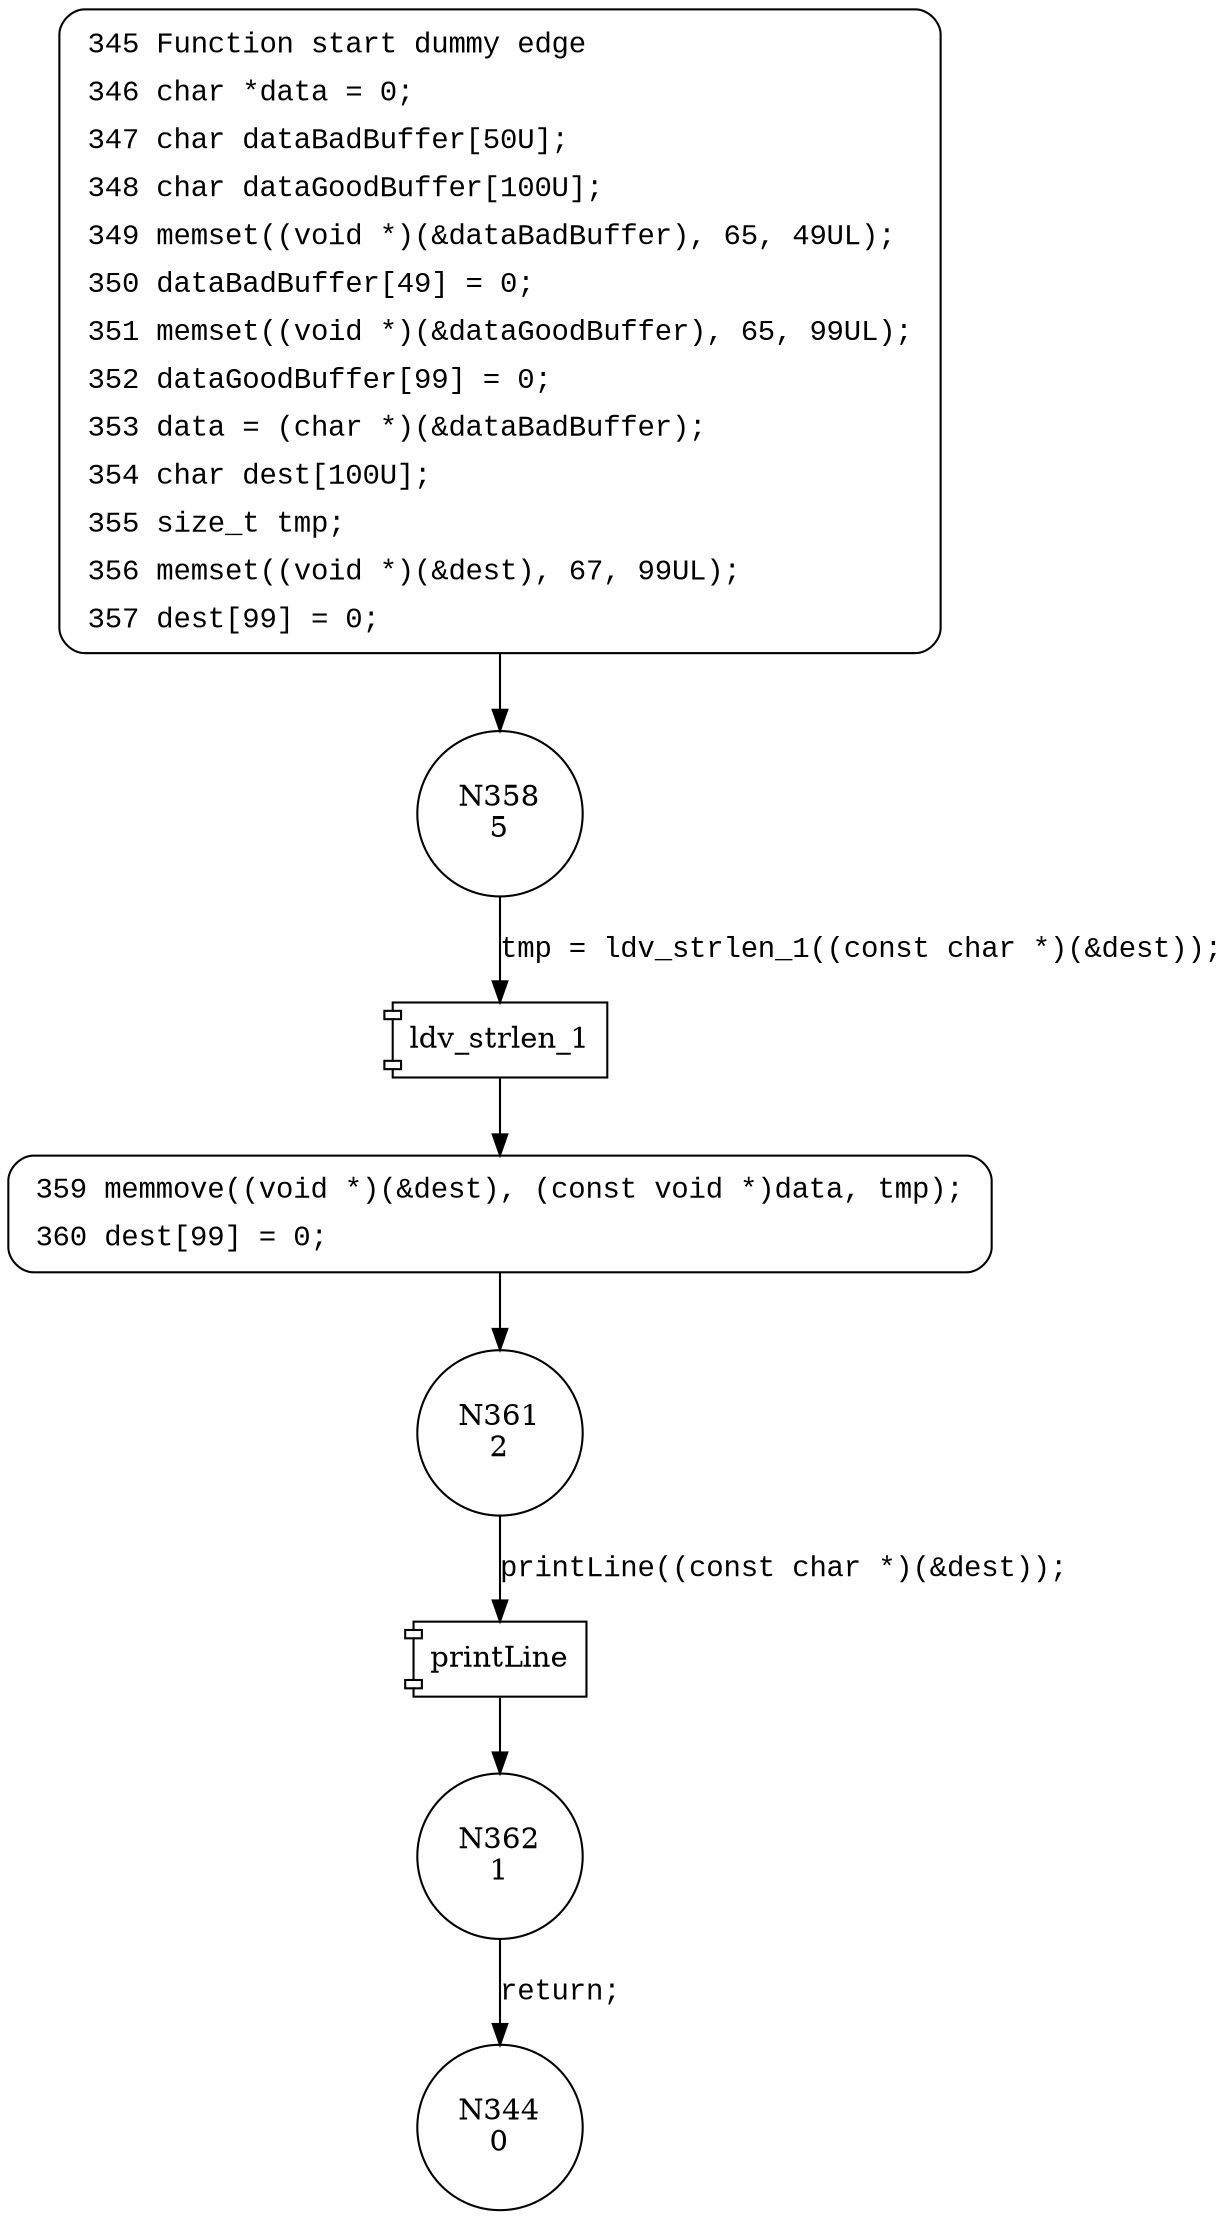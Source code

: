 digraph CWE126_Buffer_Overread__char_declare_memmove_02_bad {
358 [shape="circle" label="N358\n5"]
359 [shape="circle" label="N359\n4"]
361 [shape="circle" label="N361\n2"]
362 [shape="circle" label="N362\n1"]
344 [shape="circle" label="N344\n0"]
345 [style="filled,bold" penwidth="1" fillcolor="white" fontname="Courier New" shape="Mrecord" label=<<table border="0" cellborder="0" cellpadding="3" bgcolor="white"><tr><td align="right">345</td><td align="left">Function start dummy edge</td></tr><tr><td align="right">346</td><td align="left">char *data = 0;</td></tr><tr><td align="right">347</td><td align="left">char dataBadBuffer[50U];</td></tr><tr><td align="right">348</td><td align="left">char dataGoodBuffer[100U];</td></tr><tr><td align="right">349</td><td align="left">memset((void *)(&amp;dataBadBuffer), 65, 49UL);</td></tr><tr><td align="right">350</td><td align="left">dataBadBuffer[49] = 0;</td></tr><tr><td align="right">351</td><td align="left">memset((void *)(&amp;dataGoodBuffer), 65, 99UL);</td></tr><tr><td align="right">352</td><td align="left">dataGoodBuffer[99] = 0;</td></tr><tr><td align="right">353</td><td align="left">data = (char *)(&amp;dataBadBuffer);</td></tr><tr><td align="right">354</td><td align="left">char dest[100U];</td></tr><tr><td align="right">355</td><td align="left">size_t tmp;</td></tr><tr><td align="right">356</td><td align="left">memset((void *)(&amp;dest), 67, 99UL);</td></tr><tr><td align="right">357</td><td align="left">dest[99] = 0;</td></tr></table>>]
345 -> 358[label=""]
359 [style="filled,bold" penwidth="1" fillcolor="white" fontname="Courier New" shape="Mrecord" label=<<table border="0" cellborder="0" cellpadding="3" bgcolor="white"><tr><td align="right">359</td><td align="left">memmove((void *)(&amp;dest), (const void *)data, tmp);</td></tr><tr><td align="right">360</td><td align="left">dest[99] = 0;</td></tr></table>>]
359 -> 361[label=""]
100008 [shape="component" label="ldv_strlen_1"]
358 -> 100008 [label="tmp = ldv_strlen_1((const char *)(&dest));" fontname="Courier New"]
100008 -> 359 [label="" fontname="Courier New"]
100009 [shape="component" label="printLine"]
361 -> 100009 [label="printLine((const char *)(&dest));" fontname="Courier New"]
100009 -> 362 [label="" fontname="Courier New"]
362 -> 344 [label="return;" fontname="Courier New"]
}
